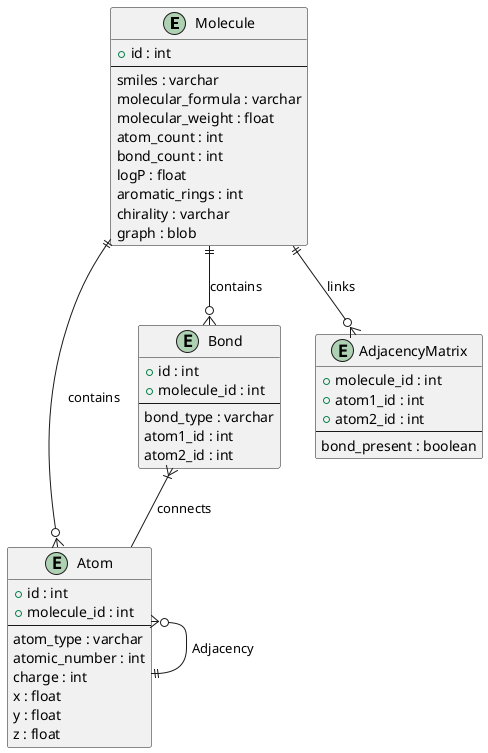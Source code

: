 @startuml
entity "Molecule" as Molecule {
    + id : int
    --
    smiles : varchar
    molecular_formula : varchar
    molecular_weight : float
    atom_count : int
    bond_count : int
    logP : float
    aromatic_rings : int
    chirality : varchar
    graph : blob
}

entity "Atom" as Atom {
    + id : int
    + molecule_id : int
    --
    atom_type : varchar
    atomic_number : int
    charge : int
    x : float
    y : float
    z : float
}

entity "Bond" as Bond {
    + id : int
    + molecule_id : int
    --
    bond_type : varchar
    atom1_id : int
    atom2_id : int
}

entity "AdjacencyMatrix" as AdjacencyMatrix {
    + molecule_id : int
    + atom1_id : int
    + atom2_id : int
    --
    bond_present : boolean
}

Molecule ||--o{ Atom : contains
Molecule ||--o{ Bond : contains
Molecule ||--o{ AdjacencyMatrix : links

Atom }o--|| Atom : "Adjacency"
Bond }|-- Atom : connects

@enduml
